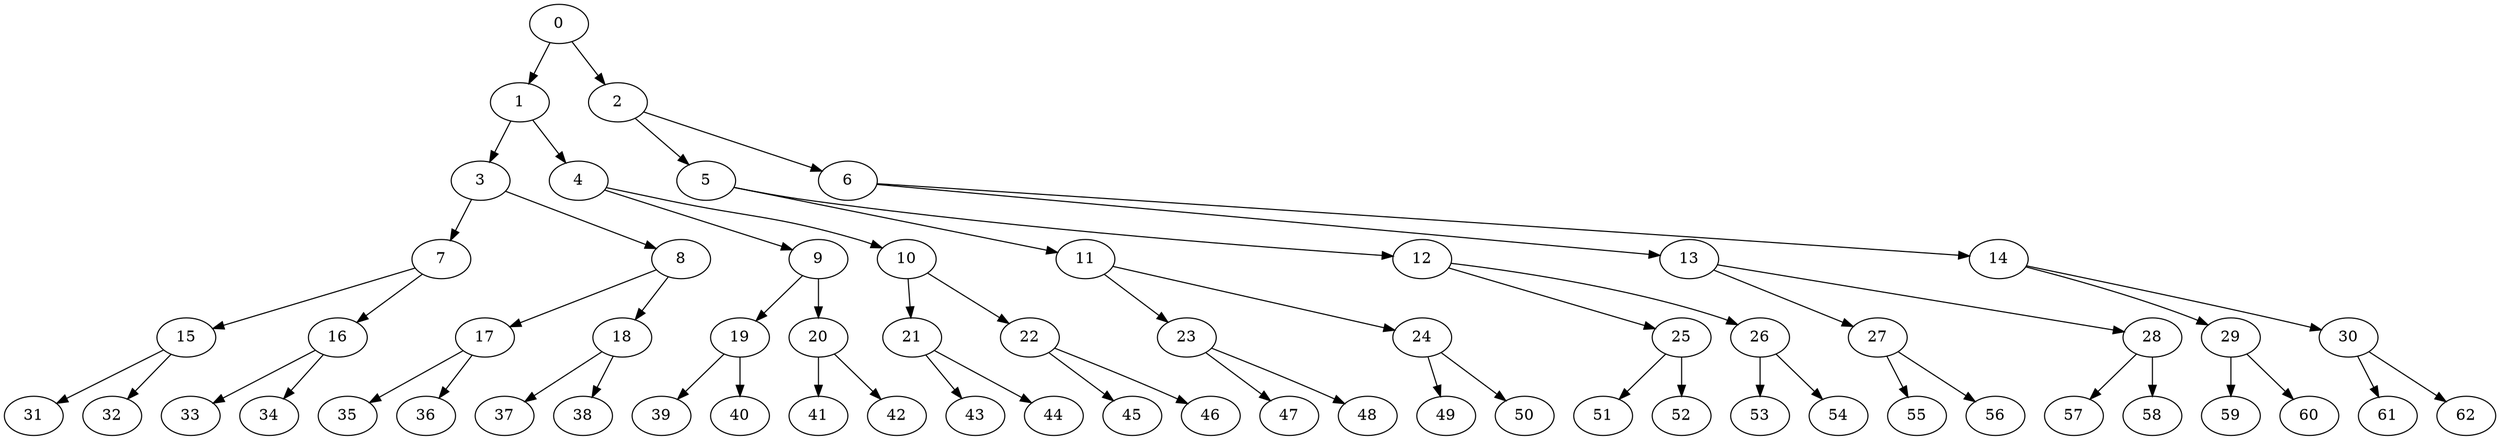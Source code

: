 digraph G {
    0;
    1;
    2;
    3;
    4;
    5;
    6;
    7;
    8;
    9;
    10;
    11;
    12;
    13;
    14;
    15;
    16;
    17;
    18;
    19;
    20;
    21;
    22;
    23;
    24;
    25;
    26;
    27;
    28;
    29;
    30;
    31;
    32;
    33;
    34;
    35;
    36;
    37;
    38;
    39;
    40;
    41;
    42;
    43;
    44;
    45;
    46;
    47;
    48;
    49;
    50;
    51;
    52;
    53;
    54;
    55;
    56;
    57;
    58;
    59;
    60;
    61;
    62;
    0 -> 1 [weight=0];
    0 -> 2 [weight=0];
    1 -> 3 [weight=0];
    1 -> 4 [weight=0];
    2 -> 5 [weight=0];
    2 -> 6 [weight=0];
    3 -> 7 [weight=0];
    3 -> 8 [weight=0];
    4 -> 9 [weight=0];
    4 -> 10 [weight=0];
    5 -> 11 [weight=0];
    5 -> 12 [weight=0];
    6 -> 13 [weight=0];
    6 -> 14 [weight=0];
    7 -> 15 [weight=0];
    7 -> 16 [weight=0];
    8 -> 17 [weight=0];
    8 -> 18 [weight=0];
    9 -> 19 [weight=0];
    9 -> 20 [weight=1];
    10 -> 21 [weight=0];
    10 -> 22 [weight=0];
    11 -> 23 [weight=0];
    11 -> 24 [weight=0];
    12 -> 25 [weight=0];
    12 -> 26 [weight=0];
    13 -> 27 [weight=0];
    13 -> 28 [weight=0];
    14 -> 29 [weight=0];
    14 -> 30 [weight=0];
    15 -> 31 [weight=0];
    15 -> 32 [weight=0];
    16 -> 33 [weight=0];
    16 -> 34 [weight=0];
    17 -> 35 [weight=0];
    17 -> 36 [weight=0];
    18 -> 37 [weight=0];
    18 -> 38 [weight=0];
    19 -> 39 [weight=0];
    19 -> 40 [weight=1];
    20 -> 41 [weight=0];
    20 -> 42 [weight=0];
    21 -> 43 [weight=0];
    21 -> 44 [weight=0];
    22 -> 45 [weight=0];
    22 -> 46 [weight=0];
    23 -> 47 [weight=0];
    23 -> 48 [weight=0];
    24 -> 49 [weight=0];
    24 -> 50 [weight=0];
    25 -> 51 [weight=0];
    25 -> 52 [weight=1];
    26 -> 53 [weight=2];
    26 -> 54 [weight=1];
    27 -> 55 [weight=0];
    27 -> 56 [weight=0];
    28 -> 57 [weight=0];
    28 -> 58 [weight=1];
    29 -> 59 [weight=0];
    29 -> 60 [weight=0];
    30 -> 61 [weight=0];
    30 -> 62 [weight=0];
}

